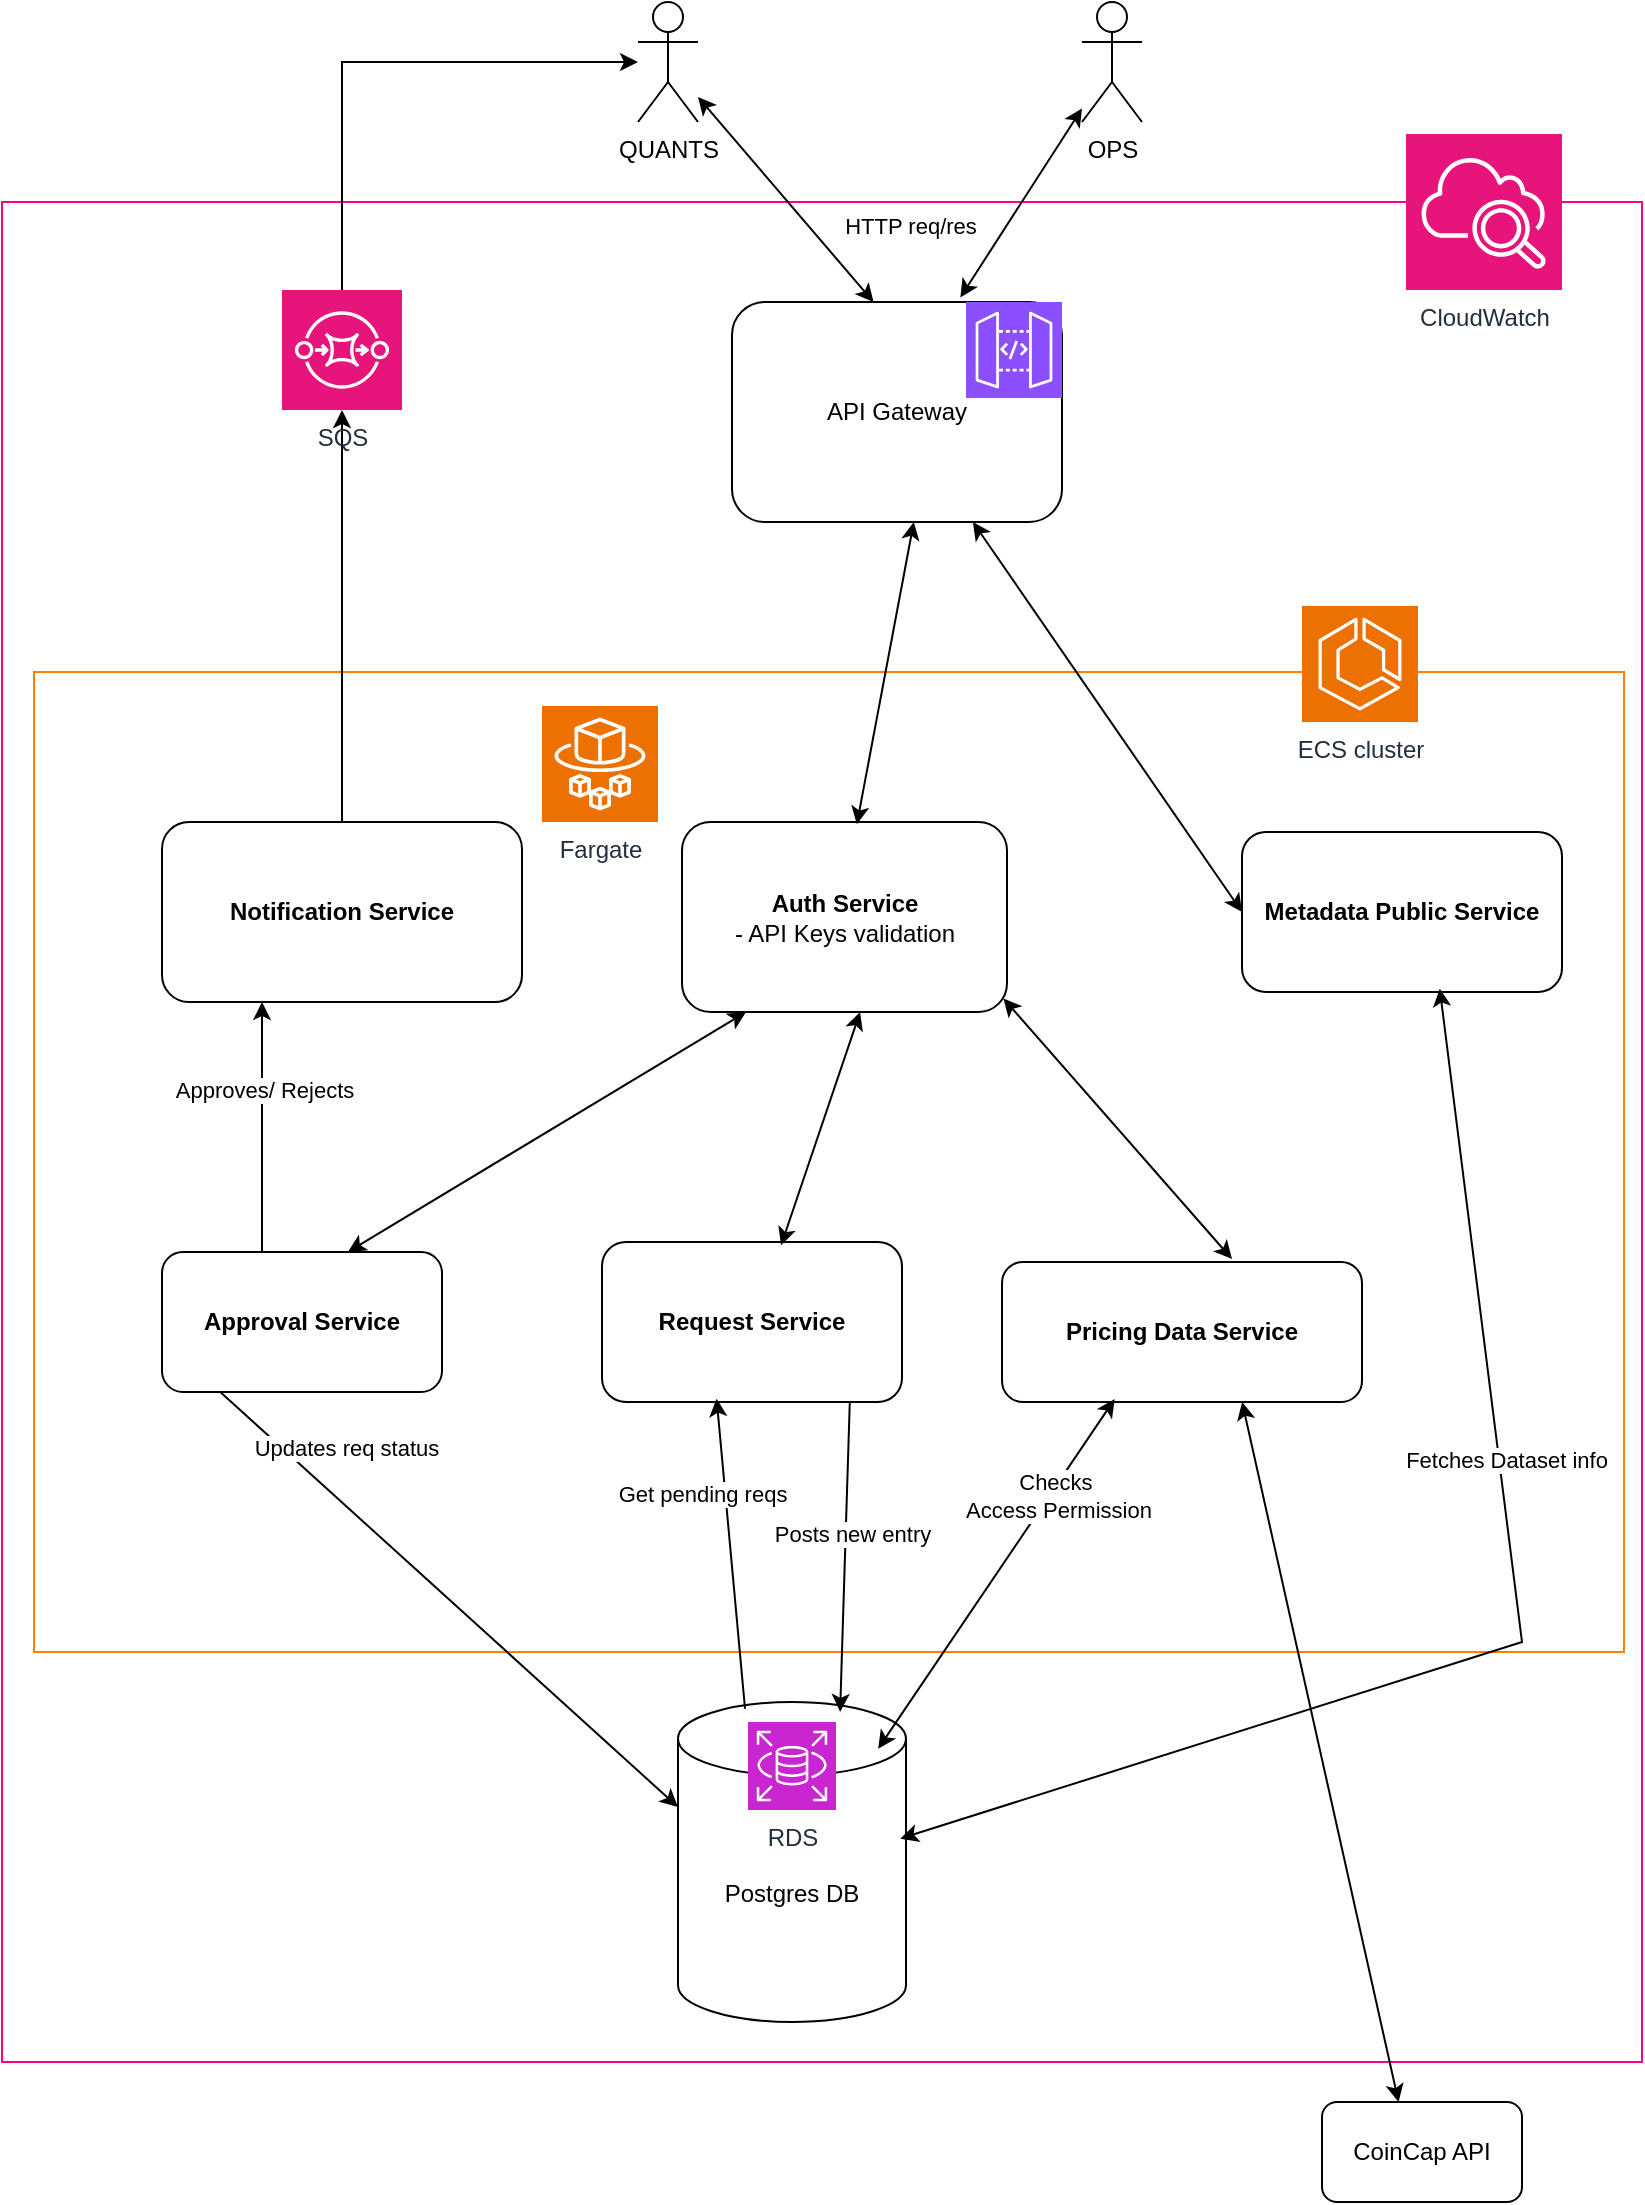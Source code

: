 <mxfile version="24.6.3" type="device">
  <diagram id="C5RBs43oDa-KdzZeNtuy" name="Page-1">
    <mxGraphModel dx="1434" dy="738" grid="1" gridSize="10" guides="1" tooltips="1" connect="1" arrows="1" fold="1" page="1" pageScale="1" pageWidth="827" pageHeight="1169" background="none" math="0" shadow="0">
      <root>
        <mxCell id="WIyWlLk6GJQsqaUBKTNV-0" />
        <mxCell id="WIyWlLk6GJQsqaUBKTNV-1" parent="WIyWlLk6GJQsqaUBKTNV-0" />
        <mxCell id="h4kbXoZ9OTJhTepq6cxY-82" value="" style="rounded=0;whiteSpace=wrap;html=1;strokeColor=#FF0080;" parent="WIyWlLk6GJQsqaUBKTNV-1" vertex="1">
          <mxGeometry y="140" width="820" height="930" as="geometry" />
        </mxCell>
        <mxCell id="h4kbXoZ9OTJhTepq6cxY-70" value="" style="rounded=0;whiteSpace=wrap;html=1;shadow=0;strokeColor=#FF8000;" parent="WIyWlLk6GJQsqaUBKTNV-1" vertex="1">
          <mxGeometry x="16" y="375" width="795" height="490" as="geometry" />
        </mxCell>
        <mxCell id="WIyWlLk6GJQsqaUBKTNV-12" value="&lt;b&gt;Metadata Public Service&lt;/b&gt;" style="rounded=1;whiteSpace=wrap;html=1;fontSize=12;glass=0;strokeWidth=1;shadow=0;" parent="WIyWlLk6GJQsqaUBKTNV-1" vertex="1">
          <mxGeometry x="620" y="455" width="160" height="80" as="geometry" />
        </mxCell>
        <mxCell id="h4kbXoZ9OTJhTepq6cxY-0" value="&lt;b&gt;Pricing Data Service&lt;/b&gt;" style="rounded=1;whiteSpace=wrap;html=1;fontSize=12;glass=0;strokeWidth=1;shadow=0;" parent="WIyWlLk6GJQsqaUBKTNV-1" vertex="1">
          <mxGeometry x="500" y="670" width="180" height="70" as="geometry" />
        </mxCell>
        <mxCell id="h4kbXoZ9OTJhTepq6cxY-34" style="edgeStyle=orthogonalEdgeStyle;rounded=0;orthogonalLoop=1;jettySize=auto;html=1;" parent="WIyWlLk6GJQsqaUBKTNV-1" source="h4kbXoZ9OTJhTepq6cxY-1" target="h4kbXoZ9OTJhTepq6cxY-33" edge="1">
          <mxGeometry relative="1" as="geometry">
            <Array as="points">
              <mxPoint x="130" y="560" />
              <mxPoint x="130" y="560" />
            </Array>
          </mxGeometry>
        </mxCell>
        <mxCell id="h4kbXoZ9OTJhTepq6cxY-35" value="Approves/ Rejects" style="edgeLabel;html=1;align=center;verticalAlign=middle;resizable=0;points=[];" parent="h4kbXoZ9OTJhTepq6cxY-34" vertex="1" connectable="0">
          <mxGeometry x="0.299" y="-1" relative="1" as="geometry">
            <mxPoint as="offset" />
          </mxGeometry>
        </mxCell>
        <mxCell id="h4kbXoZ9OTJhTepq6cxY-1" value="&lt;b&gt;Approval Service&lt;/b&gt;" style="rounded=1;whiteSpace=wrap;html=1;fontSize=12;glass=0;strokeWidth=1;shadow=0;" parent="WIyWlLk6GJQsqaUBKTNV-1" vertex="1">
          <mxGeometry x="80" y="665" width="140" height="70" as="geometry" />
        </mxCell>
        <mxCell id="h4kbXoZ9OTJhTepq6cxY-3" value="Postgres DB" style="shape=cylinder3;whiteSpace=wrap;html=1;boundedLbl=1;backgroundOutline=1;size=18.333;" parent="WIyWlLk6GJQsqaUBKTNV-1" vertex="1">
          <mxGeometry x="338" y="890" width="114" height="160" as="geometry" />
        </mxCell>
        <mxCell id="WIyWlLk6GJQsqaUBKTNV-3" value="API Gateway" style="rounded=1;whiteSpace=wrap;html=1;fontSize=12;glass=0;strokeWidth=1;shadow=0;" parent="WIyWlLk6GJQsqaUBKTNV-1" vertex="1">
          <mxGeometry x="365" y="190" width="165" height="110" as="geometry" />
        </mxCell>
        <mxCell id="h4kbXoZ9OTJhTepq6cxY-9" value="&lt;b&gt;Request Service&lt;/b&gt;" style="rounded=1;whiteSpace=wrap;html=1;fontSize=12;glass=0;strokeWidth=1;shadow=0;" parent="WIyWlLk6GJQsqaUBKTNV-1" vertex="1">
          <mxGeometry x="300" y="660" width="150" height="80" as="geometry" />
        </mxCell>
        <mxCell id="h4kbXoZ9OTJhTepq6cxY-11" value="QUANTS" style="shape=umlActor;verticalLabelPosition=bottom;verticalAlign=top;html=1;outlineConnect=0;" parent="WIyWlLk6GJQsqaUBKTNV-1" vertex="1">
          <mxGeometry x="318" y="40" width="30" height="60" as="geometry" />
        </mxCell>
        <mxCell id="h4kbXoZ9OTJhTepq6cxY-12" value="OPS" style="shape=umlActor;verticalLabelPosition=bottom;verticalAlign=top;html=1;outlineConnect=0;" parent="WIyWlLk6GJQsqaUBKTNV-1" vertex="1">
          <mxGeometry x="540" y="40" width="30" height="60" as="geometry" />
        </mxCell>
        <mxCell id="WIyWlLk6GJQsqaUBKTNV-7" value="&lt;b&gt;Auth Service&lt;/b&gt;&lt;div&gt;- API Keys validation&lt;/div&gt;" style="rounded=1;whiteSpace=wrap;html=1;fontSize=12;glass=0;strokeWidth=1;shadow=0;" parent="WIyWlLk6GJQsqaUBKTNV-1" vertex="1">
          <mxGeometry x="340" y="450" width="162.5" height="95" as="geometry" />
        </mxCell>
        <mxCell id="h4kbXoZ9OTJhTepq6cxY-33" value="&lt;b&gt;Notification Service&lt;/b&gt;" style="rounded=1;whiteSpace=wrap;html=1;fontSize=12;glass=0;strokeWidth=1;shadow=0;" parent="WIyWlLk6GJQsqaUBKTNV-1" vertex="1">
          <mxGeometry x="80" y="450" width="180" height="90" as="geometry" />
        </mxCell>
        <mxCell id="h4kbXoZ9OTJhTepq6cxY-36" style="edgeStyle=orthogonalEdgeStyle;rounded=0;orthogonalLoop=1;jettySize=auto;html=1;" parent="WIyWlLk6GJQsqaUBKTNV-1" source="h4kbXoZ9OTJhTepq6cxY-72" target="h4kbXoZ9OTJhTepq6cxY-11" edge="1">
          <mxGeometry relative="1" as="geometry">
            <mxPoint x="280" y="110" as="targetPoint" />
            <Array as="points">
              <mxPoint x="170" y="70" />
            </Array>
          </mxGeometry>
        </mxCell>
        <mxCell id="h4kbXoZ9OTJhTepq6cxY-39" value="" style="endArrow=classic;startArrow=classic;html=1;rounded=0;entryX=0;entryY=0.5;entryDx=0;entryDy=0;" parent="WIyWlLk6GJQsqaUBKTNV-1" source="WIyWlLk6GJQsqaUBKTNV-3" target="WIyWlLk6GJQsqaUBKTNV-12" edge="1">
          <mxGeometry width="50" height="50" relative="1" as="geometry">
            <mxPoint x="555" y="290" as="sourcePoint" />
            <mxPoint x="605" y="240" as="targetPoint" />
          </mxGeometry>
        </mxCell>
        <mxCell id="h4kbXoZ9OTJhTepq6cxY-40" value="" style="endArrow=classic;startArrow=classic;html=1;rounded=0;exitX=0.692;exitY=-0.021;exitDx=0;exitDy=0;exitPerimeter=0;" parent="WIyWlLk6GJQsqaUBKTNV-1" source="WIyWlLk6GJQsqaUBKTNV-3" target="h4kbXoZ9OTJhTepq6cxY-12" edge="1">
          <mxGeometry width="50" height="50" relative="1" as="geometry">
            <mxPoint x="450" y="220" as="sourcePoint" />
            <mxPoint x="500" y="170" as="targetPoint" />
          </mxGeometry>
        </mxCell>
        <mxCell id="h4kbXoZ9OTJhTepq6cxY-41" value="" style="endArrow=classic;startArrow=classic;html=1;rounded=0;exitX=0.429;exitY=0;exitDx=0;exitDy=0;exitPerimeter=0;" parent="WIyWlLk6GJQsqaUBKTNV-1" source="WIyWlLk6GJQsqaUBKTNV-3" target="h4kbXoZ9OTJhTepq6cxY-11" edge="1">
          <mxGeometry width="50" height="50" relative="1" as="geometry">
            <mxPoint x="410" y="220" as="sourcePoint" />
            <mxPoint x="460" y="170" as="targetPoint" />
          </mxGeometry>
        </mxCell>
        <mxCell id="h4kbXoZ9OTJhTepq6cxY-42" value="HTTP req/res" style="edgeLabel;html=1;align=center;verticalAlign=middle;resizable=0;points=[];" parent="h4kbXoZ9OTJhTepq6cxY-41" vertex="1" connectable="0">
          <mxGeometry x="-0.29" y="-2" relative="1" as="geometry">
            <mxPoint x="48" as="offset" />
          </mxGeometry>
        </mxCell>
        <mxCell id="h4kbXoZ9OTJhTepq6cxY-43" value="" style="endArrow=classic;startArrow=classic;html=1;rounded=0;entryX=0.989;entryY=0.929;entryDx=0;entryDy=0;entryPerimeter=0;exitX=0.639;exitY=-0.021;exitDx=0;exitDy=0;exitPerimeter=0;" parent="WIyWlLk6GJQsqaUBKTNV-1" source="h4kbXoZ9OTJhTepq6cxY-0" target="WIyWlLk6GJQsqaUBKTNV-7" edge="1">
          <mxGeometry width="50" height="50" relative="1" as="geometry">
            <mxPoint x="580" y="520" as="sourcePoint" />
            <mxPoint x="630" y="470" as="targetPoint" />
          </mxGeometry>
        </mxCell>
        <mxCell id="h4kbXoZ9OTJhTepq6cxY-44" value="" style="endArrow=classic;startArrow=classic;html=1;rounded=0;entryX=0.548;entryY=1;entryDx=0;entryDy=0;entryPerimeter=0;exitX=0.597;exitY=0.021;exitDx=0;exitDy=0;exitPerimeter=0;" parent="WIyWlLk6GJQsqaUBKTNV-1" source="h4kbXoZ9OTJhTepq6cxY-9" target="WIyWlLk6GJQsqaUBKTNV-7" edge="1">
          <mxGeometry width="50" height="50" relative="1" as="geometry">
            <mxPoint x="400" y="505" as="sourcePoint" />
            <mxPoint x="450" y="455" as="targetPoint" />
          </mxGeometry>
        </mxCell>
        <mxCell id="h4kbXoZ9OTJhTepq6cxY-47" value="" style="endArrow=classic;html=1;rounded=0;exitX=0.208;exitY=1;exitDx=0;exitDy=0;exitPerimeter=0;entryX=0;entryY=0;entryDx=0;entryDy=52.5;entryPerimeter=0;" parent="WIyWlLk6GJQsqaUBKTNV-1" source="h4kbXoZ9OTJhTepq6cxY-1" target="h4kbXoZ9OTJhTepq6cxY-3" edge="1">
          <mxGeometry width="50" height="50" relative="1" as="geometry">
            <mxPoint x="250.88" y="560" as="sourcePoint" />
            <mxPoint x="270" y="730" as="targetPoint" />
          </mxGeometry>
        </mxCell>
        <mxCell id="h4kbXoZ9OTJhTepq6cxY-48" value="Updates req status" style="edgeLabel;html=1;align=center;verticalAlign=middle;resizable=0;points=[];" parent="h4kbXoZ9OTJhTepq6cxY-47" vertex="1" connectable="0">
          <mxGeometry x="-0.01" y="-4" relative="1" as="geometry">
            <mxPoint x="-48" y="-78" as="offset" />
          </mxGeometry>
        </mxCell>
        <mxCell id="h4kbXoZ9OTJhTepq6cxY-49" value="" style="endArrow=classic;html=1;rounded=0;entryX=0.711;entryY=0.031;entryDx=0;entryDy=0;entryPerimeter=0;exitX=0.826;exitY=1;exitDx=0;exitDy=0;exitPerimeter=0;" parent="WIyWlLk6GJQsqaUBKTNV-1" source="h4kbXoZ9OTJhTepq6cxY-9" target="h4kbXoZ9OTJhTepq6cxY-3" edge="1">
          <mxGeometry width="50" height="50" relative="1" as="geometry">
            <mxPoint x="470" y="560" as="sourcePoint" />
            <mxPoint x="470.82" y="749.2" as="targetPoint" />
          </mxGeometry>
        </mxCell>
        <mxCell id="h4kbXoZ9OTJhTepq6cxY-50" value="Posts new entry" style="edgeLabel;html=1;align=center;verticalAlign=middle;resizable=0;points=[];" parent="h4kbXoZ9OTJhTepq6cxY-49" vertex="1" connectable="0">
          <mxGeometry x="-0.179" y="-2" relative="1" as="geometry">
            <mxPoint x="5" y="2" as="offset" />
          </mxGeometry>
        </mxCell>
        <mxCell id="h4kbXoZ9OTJhTepq6cxY-51" value="" style="endArrow=classic;html=1;rounded=0;exitX=0.294;exitY=0.021;exitDx=0;exitDy=0;exitPerimeter=0;entryX=0.382;entryY=0.979;entryDx=0;entryDy=0;entryPerimeter=0;" parent="WIyWlLk6GJQsqaUBKTNV-1" source="h4kbXoZ9OTJhTepq6cxY-3" target="h4kbXoZ9OTJhTepq6cxY-9" edge="1">
          <mxGeometry width="50" height="50" relative="1" as="geometry">
            <mxPoint x="390" y="580" as="sourcePoint" />
            <mxPoint x="440" y="530" as="targetPoint" />
          </mxGeometry>
        </mxCell>
        <mxCell id="h4kbXoZ9OTJhTepq6cxY-52" value="Get pending reqs" style="edgeLabel;html=1;align=center;verticalAlign=middle;resizable=0;points=[];" parent="h4kbXoZ9OTJhTepq6cxY-51" vertex="1" connectable="0">
          <mxGeometry x="0.508" y="4" relative="1" as="geometry">
            <mxPoint x="-7" y="9" as="offset" />
          </mxGeometry>
        </mxCell>
        <mxCell id="h4kbXoZ9OTJhTepq6cxY-54" value="" style="endArrow=classic;startArrow=classic;html=1;rounded=0;entryX=0.313;entryY=0.979;entryDx=0;entryDy=0;entryPerimeter=0;exitX=0.878;exitY=0.146;exitDx=0;exitDy=0;exitPerimeter=0;" parent="WIyWlLk6GJQsqaUBKTNV-1" source="h4kbXoZ9OTJhTepq6cxY-3" target="h4kbXoZ9OTJhTepq6cxY-0" edge="1">
          <mxGeometry width="50" height="50" relative="1" as="geometry">
            <mxPoint x="440" y="750" as="sourcePoint" />
            <mxPoint x="550" y="540" as="targetPoint" />
          </mxGeometry>
        </mxCell>
        <mxCell id="h4kbXoZ9OTJhTepq6cxY-55" value="Checks&amp;nbsp;&lt;div&gt;Access Permission&lt;/div&gt;" style="edgeLabel;html=1;align=center;verticalAlign=middle;resizable=0;points=[];" parent="h4kbXoZ9OTJhTepq6cxY-54" vertex="1" connectable="0">
          <mxGeometry x="0.52" relative="1" as="geometry">
            <mxPoint y="6" as="offset" />
          </mxGeometry>
        </mxCell>
        <mxCell id="h4kbXoZ9OTJhTepq6cxY-56" value="CoinCap API" style="rounded=1;whiteSpace=wrap;html=1;" parent="WIyWlLk6GJQsqaUBKTNV-1" vertex="1">
          <mxGeometry x="660" y="1090" width="100" height="50" as="geometry" />
        </mxCell>
        <mxCell id="h4kbXoZ9OTJhTepq6cxY-57" value="" style="endArrow=classic;startArrow=classic;html=1;rounded=0;exitX=0.383;exitY=0;exitDx=0;exitDy=0;exitPerimeter=0;entryX=0.667;entryY=1;entryDx=0;entryDy=0;entryPerimeter=0;" parent="WIyWlLk6GJQsqaUBKTNV-1" source="h4kbXoZ9OTJhTepq6cxY-56" target="h4kbXoZ9OTJhTepq6cxY-0" edge="1">
          <mxGeometry width="50" height="50" relative="1" as="geometry">
            <mxPoint x="540" y="600" as="sourcePoint" />
            <mxPoint x="562" y="525" as="targetPoint" />
          </mxGeometry>
        </mxCell>
        <mxCell id="h4kbXoZ9OTJhTepq6cxY-58" value="" style="endArrow=classic;startArrow=classic;html=1;rounded=0;entryX=0.618;entryY=0.979;entryDx=0;entryDy=0;entryPerimeter=0;exitX=0.975;exitY=0.427;exitDx=0;exitDy=0;exitPerimeter=0;" parent="WIyWlLk6GJQsqaUBKTNV-1" source="h4kbXoZ9OTJhTepq6cxY-3" target="WIyWlLk6GJQsqaUBKTNV-12" edge="1">
          <mxGeometry width="50" height="50" relative="1" as="geometry">
            <mxPoint x="670" y="670" as="sourcePoint" />
            <mxPoint x="720" y="620" as="targetPoint" />
            <Array as="points">
              <mxPoint x="760" y="860" />
            </Array>
          </mxGeometry>
        </mxCell>
        <mxCell id="h4kbXoZ9OTJhTepq6cxY-59" value="Fetches Dataset info" style="edgeLabel;html=1;align=center;verticalAlign=middle;resizable=0;points=[];" parent="h4kbXoZ9OTJhTepq6cxY-58" vertex="1" connectable="0">
          <mxGeometry x="0.448" y="-1" relative="1" as="geometry">
            <mxPoint x="9" y="56" as="offset" />
          </mxGeometry>
        </mxCell>
        <mxCell id="h4kbXoZ9OTJhTepq6cxY-60" value="" style="endArrow=classic;startArrow=classic;html=1;rounded=0;entryX=0.551;entryY=1;entryDx=0;entryDy=0;entryPerimeter=0;exitX=0.538;exitY=0.012;exitDx=0;exitDy=0;exitPerimeter=0;" parent="WIyWlLk6GJQsqaUBKTNV-1" source="WIyWlLk6GJQsqaUBKTNV-7" target="WIyWlLk6GJQsqaUBKTNV-3" edge="1">
          <mxGeometry width="50" height="50" relative="1" as="geometry">
            <mxPoint x="390" y="360" as="sourcePoint" />
            <mxPoint x="440" y="310" as="targetPoint" />
          </mxGeometry>
        </mxCell>
        <mxCell id="h4kbXoZ9OTJhTepq6cxY-62" value="" style="shape=image;html=1;verticalAlign=top;verticalLabelPosition=bottom;labelBackgroundColor=#ffffff;imageAspect=0;aspect=fixed;image=https://cdn1.iconfinder.com/data/icons/unicons-line-vol-3/24/docker-128.png" parent="WIyWlLk6GJQsqaUBKTNV-1" vertex="1">
          <mxGeometry x="190" y="665" width="30" height="30" as="geometry" />
        </mxCell>
        <mxCell id="h4kbXoZ9OTJhTepq6cxY-64" value="" style="shape=image;html=1;verticalAlign=top;verticalLabelPosition=bottom;labelBackgroundColor=#ffffff;imageAspect=0;aspect=fixed;image=https://cdn1.iconfinder.com/data/icons/unicons-line-vol-3/24/docker-128.png" parent="WIyWlLk6GJQsqaUBKTNV-1" vertex="1">
          <mxGeometry x="414" y="660" width="30" height="30" as="geometry" />
        </mxCell>
        <mxCell id="h4kbXoZ9OTJhTepq6cxY-65" value="" style="shape=image;html=1;verticalAlign=top;verticalLabelPosition=bottom;labelBackgroundColor=#ffffff;imageAspect=0;aspect=fixed;image=https://cdn1.iconfinder.com/data/icons/unicons-line-vol-3/24/docker-128.png" parent="WIyWlLk6GJQsqaUBKTNV-1" vertex="1">
          <mxGeometry x="640" y="670" width="30" height="30" as="geometry" />
        </mxCell>
        <mxCell id="h4kbXoZ9OTJhTepq6cxY-66" value="" style="shape=image;html=1;verticalAlign=top;verticalLabelPosition=bottom;labelBackgroundColor=#ffffff;imageAspect=0;aspect=fixed;image=https://cdn1.iconfinder.com/data/icons/unicons-line-vol-3/24/docker-128.png" parent="WIyWlLk6GJQsqaUBKTNV-1" vertex="1">
          <mxGeometry x="470" y="450" width="30" height="30" as="geometry" />
        </mxCell>
        <mxCell id="h4kbXoZ9OTJhTepq6cxY-67" value="" style="shape=image;html=1;verticalAlign=top;verticalLabelPosition=bottom;labelBackgroundColor=#ffffff;imageAspect=0;aspect=fixed;image=https://cdn1.iconfinder.com/data/icons/unicons-line-vol-3/24/docker-128.png" parent="WIyWlLk6GJQsqaUBKTNV-1" vertex="1">
          <mxGeometry x="210" y="450" width="30" height="30" as="geometry" />
        </mxCell>
        <mxCell id="h4kbXoZ9OTJhTepq6cxY-68" value="" style="shape=image;html=1;verticalAlign=top;verticalLabelPosition=bottom;labelBackgroundColor=#ffffff;imageAspect=0;aspect=fixed;image=https://cdn1.iconfinder.com/data/icons/unicons-line-vol-3/24/docker-128.png" parent="WIyWlLk6GJQsqaUBKTNV-1" vertex="1">
          <mxGeometry x="740" y="455" width="30" height="30" as="geometry" />
        </mxCell>
        <mxCell id="h4kbXoZ9OTJhTepq6cxY-69" value="ECS cluster" style="sketch=0;points=[[0,0,0],[0.25,0,0],[0.5,0,0],[0.75,0,0],[1,0,0],[0,1,0],[0.25,1,0],[0.5,1,0],[0.75,1,0],[1,1,0],[0,0.25,0],[0,0.5,0],[0,0.75,0],[1,0.25,0],[1,0.5,0],[1,0.75,0]];outlineConnect=0;fontColor=#232F3E;fillColor=#ED7100;strokeColor=#ffffff;dashed=0;verticalLabelPosition=bottom;verticalAlign=top;align=center;html=1;fontSize=12;fontStyle=0;aspect=fixed;shape=mxgraph.aws4.resourceIcon;resIcon=mxgraph.aws4.ecs;" parent="WIyWlLk6GJQsqaUBKTNV-1" vertex="1">
          <mxGeometry x="650" y="342" width="58" height="58" as="geometry" />
        </mxCell>
        <mxCell id="h4kbXoZ9OTJhTepq6cxY-73" value="" style="edgeStyle=orthogonalEdgeStyle;rounded=0;orthogonalLoop=1;jettySize=auto;html=1;" parent="WIyWlLk6GJQsqaUBKTNV-1" source="h4kbXoZ9OTJhTepq6cxY-33" target="h4kbXoZ9OTJhTepq6cxY-72" edge="1">
          <mxGeometry relative="1" as="geometry">
            <mxPoint x="130" y="398" as="sourcePoint" />
            <mxPoint x="310" y="120" as="targetPoint" />
            <Array as="points" />
          </mxGeometry>
        </mxCell>
        <mxCell id="h4kbXoZ9OTJhTepq6cxY-72" value="SQS" style="sketch=0;points=[[0,0,0],[0.25,0,0],[0.5,0,0],[0.75,0,0],[1,0,0],[0,1,0],[0.25,1,0],[0.5,1,0],[0.75,1,0],[1,1,0],[0,0.25,0],[0,0.5,0],[0,0.75,0],[1,0.25,0],[1,0.5,0],[1,0.75,0]];outlineConnect=0;fontColor=#232F3E;fillColor=#E7157B;strokeColor=#ffffff;dashed=0;verticalLabelPosition=bottom;verticalAlign=top;align=center;html=1;fontSize=12;fontStyle=0;aspect=fixed;shape=mxgraph.aws4.resourceIcon;resIcon=mxgraph.aws4.sqs;" parent="WIyWlLk6GJQsqaUBKTNV-1" vertex="1">
          <mxGeometry x="140" y="184" width="60" height="60" as="geometry" />
        </mxCell>
        <mxCell id="h4kbXoZ9OTJhTepq6cxY-75" value="Fargate" style="sketch=0;points=[[0,0,0],[0.25,0,0],[0.5,0,0],[0.75,0,0],[1,0,0],[0,1,0],[0.25,1,0],[0.5,1,0],[0.75,1,0],[1,1,0],[0,0.25,0],[0,0.5,0],[0,0.75,0],[1,0.25,0],[1,0.5,0],[1,0.75,0]];outlineConnect=0;fontColor=#232F3E;fillColor=#ED7100;strokeColor=#ffffff;dashed=0;verticalLabelPosition=bottom;verticalAlign=top;align=center;html=1;fontSize=12;fontStyle=0;aspect=fixed;shape=mxgraph.aws4.resourceIcon;resIcon=mxgraph.aws4.fargate;" parent="WIyWlLk6GJQsqaUBKTNV-1" vertex="1">
          <mxGeometry x="270" y="392" width="58" height="58" as="geometry" />
        </mxCell>
        <mxCell id="h4kbXoZ9OTJhTepq6cxY-77" value="RDS" style="sketch=0;points=[[0,0,0],[0.25,0,0],[0.5,0,0],[0.75,0,0],[1,0,0],[0,1,0],[0.25,1,0],[0.5,1,0],[0.75,1,0],[1,1,0],[0,0.25,0],[0,0.5,0],[0,0.75,0],[1,0.25,0],[1,0.5,0],[1,0.75,0]];outlineConnect=0;fontColor=#232F3E;fillColor=#C925D1;strokeColor=#ffffff;dashed=0;verticalLabelPosition=bottom;verticalAlign=top;align=center;html=1;fontSize=12;fontStyle=0;aspect=fixed;shape=mxgraph.aws4.resourceIcon;resIcon=mxgraph.aws4.rds;" parent="WIyWlLk6GJQsqaUBKTNV-1" vertex="1">
          <mxGeometry x="373" y="900" width="44" height="44" as="geometry" />
        </mxCell>
        <mxCell id="h4kbXoZ9OTJhTepq6cxY-81" value="" style="sketch=0;points=[[0,0,0],[0.25,0,0],[0.5,0,0],[0.75,0,0],[1,0,0],[0,1,0],[0.25,1,0],[0.5,1,0],[0.75,1,0],[1,1,0],[0,0.25,0],[0,0.5,0],[0,0.75,0],[1,0.25,0],[1,0.5,0],[1,0.75,0]];outlineConnect=0;fontColor=#232F3E;fillColor=#8C4FFF;strokeColor=#ffffff;dashed=0;verticalLabelPosition=bottom;verticalAlign=top;align=center;html=1;fontSize=12;fontStyle=0;aspect=fixed;shape=mxgraph.aws4.resourceIcon;resIcon=mxgraph.aws4.api_gateway;" parent="WIyWlLk6GJQsqaUBKTNV-1" vertex="1">
          <mxGeometry x="482" y="190" width="48" height="48" as="geometry" />
        </mxCell>
        <mxCell id="h4kbXoZ9OTJhTepq6cxY-86" value="CloudWatch&lt;div&gt;&lt;br&gt;&lt;/div&gt;" style="sketch=0;points=[[0,0,0],[0.25,0,0],[0.5,0,0],[0.75,0,0],[1,0,0],[0,1,0],[0.25,1,0],[0.5,1,0],[0.75,1,0],[1,1,0],[0,0.25,0],[0,0.5,0],[0,0.75,0],[1,0.25,0],[1,0.5,0],[1,0.75,0]];points=[[0,0,0],[0.25,0,0],[0.5,0,0],[0.75,0,0],[1,0,0],[0,1,0],[0.25,1,0],[0.5,1,0],[0.75,1,0],[1,1,0],[0,0.25,0],[0,0.5,0],[0,0.75,0],[1,0.25,0],[1,0.5,0],[1,0.75,0]];outlineConnect=0;fontColor=#232F3E;fillColor=#E7157B;strokeColor=#ffffff;dashed=0;verticalLabelPosition=bottom;verticalAlign=top;align=center;html=1;fontSize=12;fontStyle=0;aspect=fixed;shape=mxgraph.aws4.resourceIcon;resIcon=mxgraph.aws4.cloudwatch_2;" parent="WIyWlLk6GJQsqaUBKTNV-1" vertex="1">
          <mxGeometry x="702" y="106" width="78" height="78" as="geometry" />
        </mxCell>
        <mxCell id="WH6c1tX9Zi_DUI867MSB-1" value="" style="endArrow=classic;startArrow=classic;html=1;rounded=0;exitX=0.664;exitY=0;exitDx=0;exitDy=0;exitPerimeter=0;entryX=0.197;entryY=1;entryDx=0;entryDy=0;entryPerimeter=0;" edge="1" parent="WIyWlLk6GJQsqaUBKTNV-1" source="h4kbXoZ9OTJhTepq6cxY-1" target="WIyWlLk6GJQsqaUBKTNV-7">
          <mxGeometry width="50" height="50" relative="1" as="geometry">
            <mxPoint x="298" y="590" as="sourcePoint" />
            <mxPoint x="348" y="540" as="targetPoint" />
          </mxGeometry>
        </mxCell>
      </root>
    </mxGraphModel>
  </diagram>
</mxfile>

